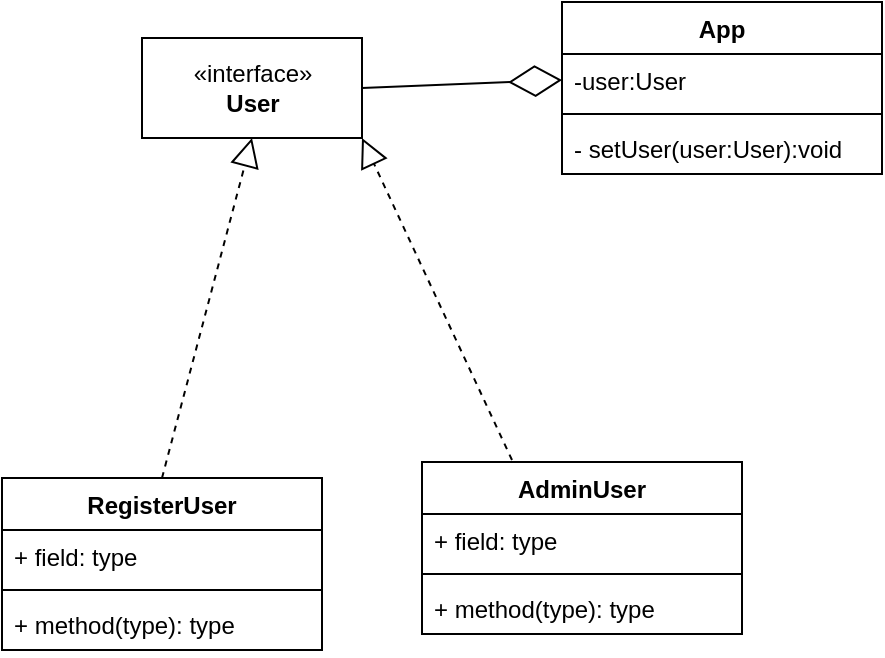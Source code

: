 <mxfile version="20.4.1" type="device"><diagram id="C5RBs43oDa-KdzZeNtuy" name="Page-1"><mxGraphModel dx="1022" dy="468" grid="1" gridSize="10" guides="1" tooltips="1" connect="1" arrows="1" fold="1" page="1" pageScale="1" pageWidth="827" pageHeight="1169" math="0" shadow="0"><root><mxCell id="WIyWlLk6GJQsqaUBKTNV-0"/><mxCell id="WIyWlLk6GJQsqaUBKTNV-1" parent="WIyWlLk6GJQsqaUBKTNV-0"/><mxCell id="jUvYRCx2jI0Ij0lfU8SR-0" value="App" style="swimlane;fontStyle=1;align=center;verticalAlign=top;childLayout=stackLayout;horizontal=1;startSize=26;horizontalStack=0;resizeParent=1;resizeParentMax=0;resizeLast=0;collapsible=1;marginBottom=0;" parent="WIyWlLk6GJQsqaUBKTNV-1" vertex="1"><mxGeometry x="310" y="330" width="160" height="86" as="geometry"/></mxCell><mxCell id="jUvYRCx2jI0Ij0lfU8SR-1" value="-user:User" style="text;strokeColor=none;fillColor=none;align=left;verticalAlign=top;spacingLeft=4;spacingRight=4;overflow=hidden;rotatable=0;points=[[0,0.5],[1,0.5]];portConstraint=eastwest;" parent="jUvYRCx2jI0Ij0lfU8SR-0" vertex="1"><mxGeometry y="26" width="160" height="26" as="geometry"/></mxCell><mxCell id="jUvYRCx2jI0Ij0lfU8SR-2" value="" style="line;strokeWidth=1;fillColor=none;align=left;verticalAlign=middle;spacingTop=-1;spacingLeft=3;spacingRight=3;rotatable=0;labelPosition=right;points=[];portConstraint=eastwest;strokeColor=inherit;" parent="jUvYRCx2jI0Ij0lfU8SR-0" vertex="1"><mxGeometry y="52" width="160" height="8" as="geometry"/></mxCell><mxCell id="jUvYRCx2jI0Ij0lfU8SR-3" value="- setUser(user:User):void" style="text;strokeColor=none;fillColor=none;align=left;verticalAlign=top;spacingLeft=4;spacingRight=4;overflow=hidden;rotatable=0;points=[[0,0.5],[1,0.5]];portConstraint=eastwest;" parent="jUvYRCx2jI0Ij0lfU8SR-0" vertex="1"><mxGeometry y="60" width="160" height="26" as="geometry"/></mxCell><mxCell id="jUvYRCx2jI0Ij0lfU8SR-8" value="«interface»&lt;br&gt;&lt;b&gt;User&lt;/b&gt;" style="html=1;" parent="WIyWlLk6GJQsqaUBKTNV-1" vertex="1"><mxGeometry x="100" y="348" width="110" height="50" as="geometry"/></mxCell><mxCell id="jUvYRCx2jI0Ij0lfU8SR-9" value="RegisterUser" style="swimlane;fontStyle=1;align=center;verticalAlign=top;childLayout=stackLayout;horizontal=1;startSize=26;horizontalStack=0;resizeParent=1;resizeParentMax=0;resizeLast=0;collapsible=1;marginBottom=0;" parent="WIyWlLk6GJQsqaUBKTNV-1" vertex="1"><mxGeometry x="30" y="568" width="160" height="86" as="geometry"/></mxCell><mxCell id="jUvYRCx2jI0Ij0lfU8SR-10" value="+ field: type" style="text;strokeColor=none;fillColor=none;align=left;verticalAlign=top;spacingLeft=4;spacingRight=4;overflow=hidden;rotatable=0;points=[[0,0.5],[1,0.5]];portConstraint=eastwest;" parent="jUvYRCx2jI0Ij0lfU8SR-9" vertex="1"><mxGeometry y="26" width="160" height="26" as="geometry"/></mxCell><mxCell id="jUvYRCx2jI0Ij0lfU8SR-11" value="" style="line;strokeWidth=1;fillColor=none;align=left;verticalAlign=middle;spacingTop=-1;spacingLeft=3;spacingRight=3;rotatable=0;labelPosition=right;points=[];portConstraint=eastwest;strokeColor=inherit;" parent="jUvYRCx2jI0Ij0lfU8SR-9" vertex="1"><mxGeometry y="52" width="160" height="8" as="geometry"/></mxCell><mxCell id="jUvYRCx2jI0Ij0lfU8SR-12" value="+ method(type): type" style="text;strokeColor=none;fillColor=none;align=left;verticalAlign=top;spacingLeft=4;spacingRight=4;overflow=hidden;rotatable=0;points=[[0,0.5],[1,0.5]];portConstraint=eastwest;" parent="jUvYRCx2jI0Ij0lfU8SR-9" vertex="1"><mxGeometry y="60" width="160" height="26" as="geometry"/></mxCell><mxCell id="jUvYRCx2jI0Ij0lfU8SR-13" value="" style="endArrow=block;dashed=1;endFill=0;endSize=12;html=1;rounded=0;entryX=0.5;entryY=1;entryDx=0;entryDy=0;exitX=0.5;exitY=0;exitDx=0;exitDy=0;" parent="WIyWlLk6GJQsqaUBKTNV-1" source="jUvYRCx2jI0Ij0lfU8SR-9" target="jUvYRCx2jI0Ij0lfU8SR-8" edge="1"><mxGeometry width="160" relative="1" as="geometry"><mxPoint x="60" y="538" as="sourcePoint"/><mxPoint x="220" y="538" as="targetPoint"/></mxGeometry></mxCell><mxCell id="jUvYRCx2jI0Ij0lfU8SR-14" value="" style="endArrow=diamondThin;endFill=0;endSize=24;html=1;rounded=0;exitX=1;exitY=0.5;exitDx=0;exitDy=0;entryX=0;entryY=0.5;entryDx=0;entryDy=0;" parent="WIyWlLk6GJQsqaUBKTNV-1" source="jUvYRCx2jI0Ij0lfU8SR-8" target="jUvYRCx2jI0Ij0lfU8SR-1" edge="1"><mxGeometry width="160" relative="1" as="geometry"><mxPoint x="270" y="448" as="sourcePoint"/><mxPoint x="430" y="448" as="targetPoint"/></mxGeometry></mxCell><mxCell id="jUvYRCx2jI0Ij0lfU8SR-19" value="" style="endArrow=block;dashed=1;endFill=0;endSize=12;html=1;rounded=0;entryX=1;entryY=1;entryDx=0;entryDy=0;exitX=0.25;exitY=0;exitDx=0;exitDy=0;" parent="WIyWlLk6GJQsqaUBKTNV-1" target="jUvYRCx2jI0Ij0lfU8SR-8" edge="1"><mxGeometry width="160" relative="1" as="geometry"><mxPoint x="285" y="559" as="sourcePoint"/><mxPoint x="430" y="578" as="targetPoint"/></mxGeometry></mxCell><mxCell id="jp2yl7hJkt8B5KioI1Fn-0" value="AdminUser" style="swimlane;fontStyle=1;align=center;verticalAlign=top;childLayout=stackLayout;horizontal=1;startSize=26;horizontalStack=0;resizeParent=1;resizeParentMax=0;resizeLast=0;collapsible=1;marginBottom=0;" vertex="1" parent="WIyWlLk6GJQsqaUBKTNV-1"><mxGeometry x="240" y="560" width="160" height="86" as="geometry"/></mxCell><mxCell id="jp2yl7hJkt8B5KioI1Fn-1" value="+ field: type" style="text;strokeColor=none;fillColor=none;align=left;verticalAlign=top;spacingLeft=4;spacingRight=4;overflow=hidden;rotatable=0;points=[[0,0.5],[1,0.5]];portConstraint=eastwest;" vertex="1" parent="jp2yl7hJkt8B5KioI1Fn-0"><mxGeometry y="26" width="160" height="26" as="geometry"/></mxCell><mxCell id="jp2yl7hJkt8B5KioI1Fn-2" value="" style="line;strokeWidth=1;fillColor=none;align=left;verticalAlign=middle;spacingTop=-1;spacingLeft=3;spacingRight=3;rotatable=0;labelPosition=right;points=[];portConstraint=eastwest;strokeColor=inherit;" vertex="1" parent="jp2yl7hJkt8B5KioI1Fn-0"><mxGeometry y="52" width="160" height="8" as="geometry"/></mxCell><mxCell id="jp2yl7hJkt8B5KioI1Fn-3" value="+ method(type): type" style="text;strokeColor=none;fillColor=none;align=left;verticalAlign=top;spacingLeft=4;spacingRight=4;overflow=hidden;rotatable=0;points=[[0,0.5],[1,0.5]];portConstraint=eastwest;" vertex="1" parent="jp2yl7hJkt8B5KioI1Fn-0"><mxGeometry y="60" width="160" height="26" as="geometry"/></mxCell></root></mxGraphModel></diagram></mxfile>